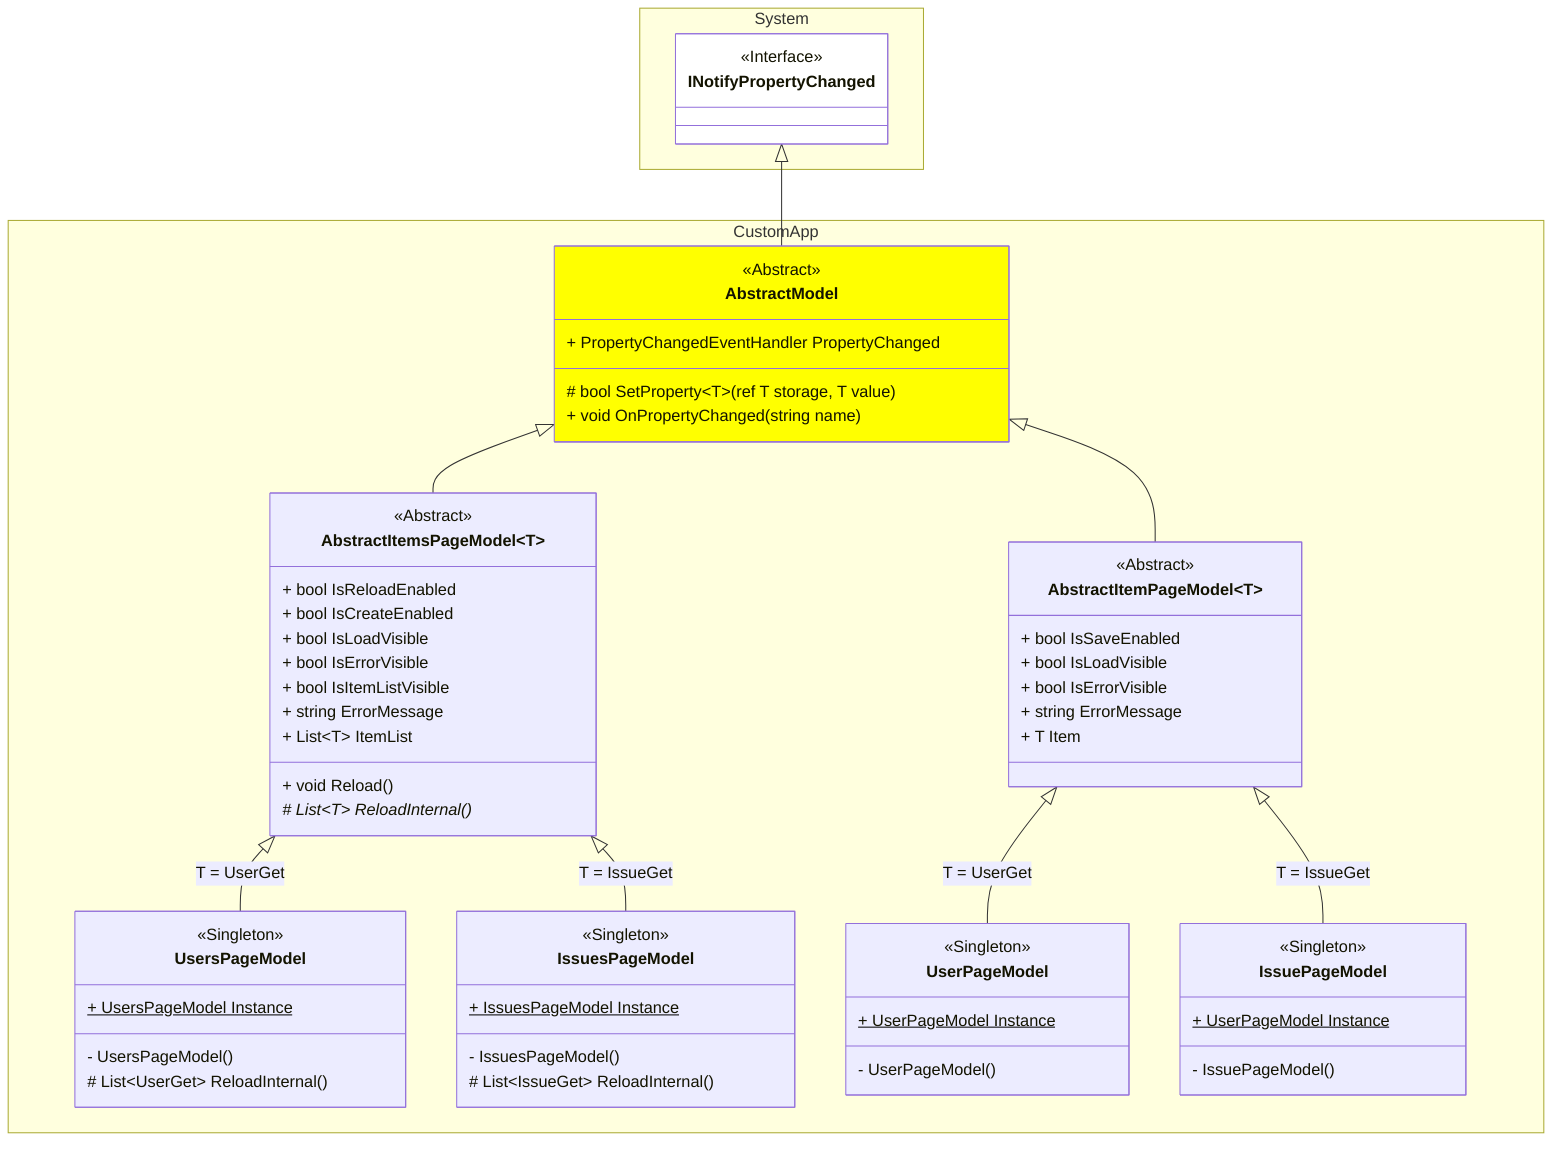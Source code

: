 classDiagram

    direction BT

    namespace CustomApp {

        class UsersPageModel {
            <<Singleton>>
            + UsersPageModel Instance $
            - UsersPageModel()
            # List~UserGet~ ReloadInternal()
        }
        class IssuesPageModel {
            <<Singleton>>
            + IssuesPageModel Instance $
            - IssuesPageModel()
            # List~IssueGet~ ReloadInternal()
        }

        class UserPageModel {
            <<Singleton>>
            + UserPageModel Instance $
            - UserPageModel()
        }
        class IssuePageModel {
            <<Singleton>>
            + UserPageModel Instance $
            - IssuePageModel()
        }

        class AbstractItemsPageModel~T~ {
            <<Abstract>>
            + bool IsReloadEnabled
            + bool IsCreateEnabled
            + bool IsLoadVisible
            + bool IsErrorVisible
            + bool IsItemListVisible
            + string ErrorMessage
            + List~T~ ItemList
            + void Reload()
            # List~T~ ReloadInternal() *
        }
        class AbstractItemPageModel~T~ {
            <<Abstract>>
            + bool IsSaveEnabled
            + bool IsLoadVisible
            + bool IsErrorVisible
            + string ErrorMessage
            + T Item
        }

        class AbstractModel {
            <<Abstract>>
            + PropertyChangedEventHandler PropertyChanged
            # bool SetProperty~T~(ref T storage, T value)
            + void OnPropertyChanged(string name)
        }

    }

    namespace System {

        class INotifyPropertyChanged {
            <<Interface>>
        }
        
    }

    UsersPageModel --|> AbstractItemsPageModel : T = UserGet
    IssuesPageModel --|> AbstractItemsPageModel : T = IssueGet

    UserPageModel --|> AbstractItemPageModel : T = UserGet
    IssuePageModel --|> AbstractItemPageModel : T = IssueGet

    AbstractItemsPageModel --|> AbstractModel
    AbstractItemPageModel --|> AbstractModel

    AbstractModel --|> INotifyPropertyChanged

    style ContentPage fill:white
    style INotifyPropertyChanged fill:white

    style AbstractModel fill:yellow